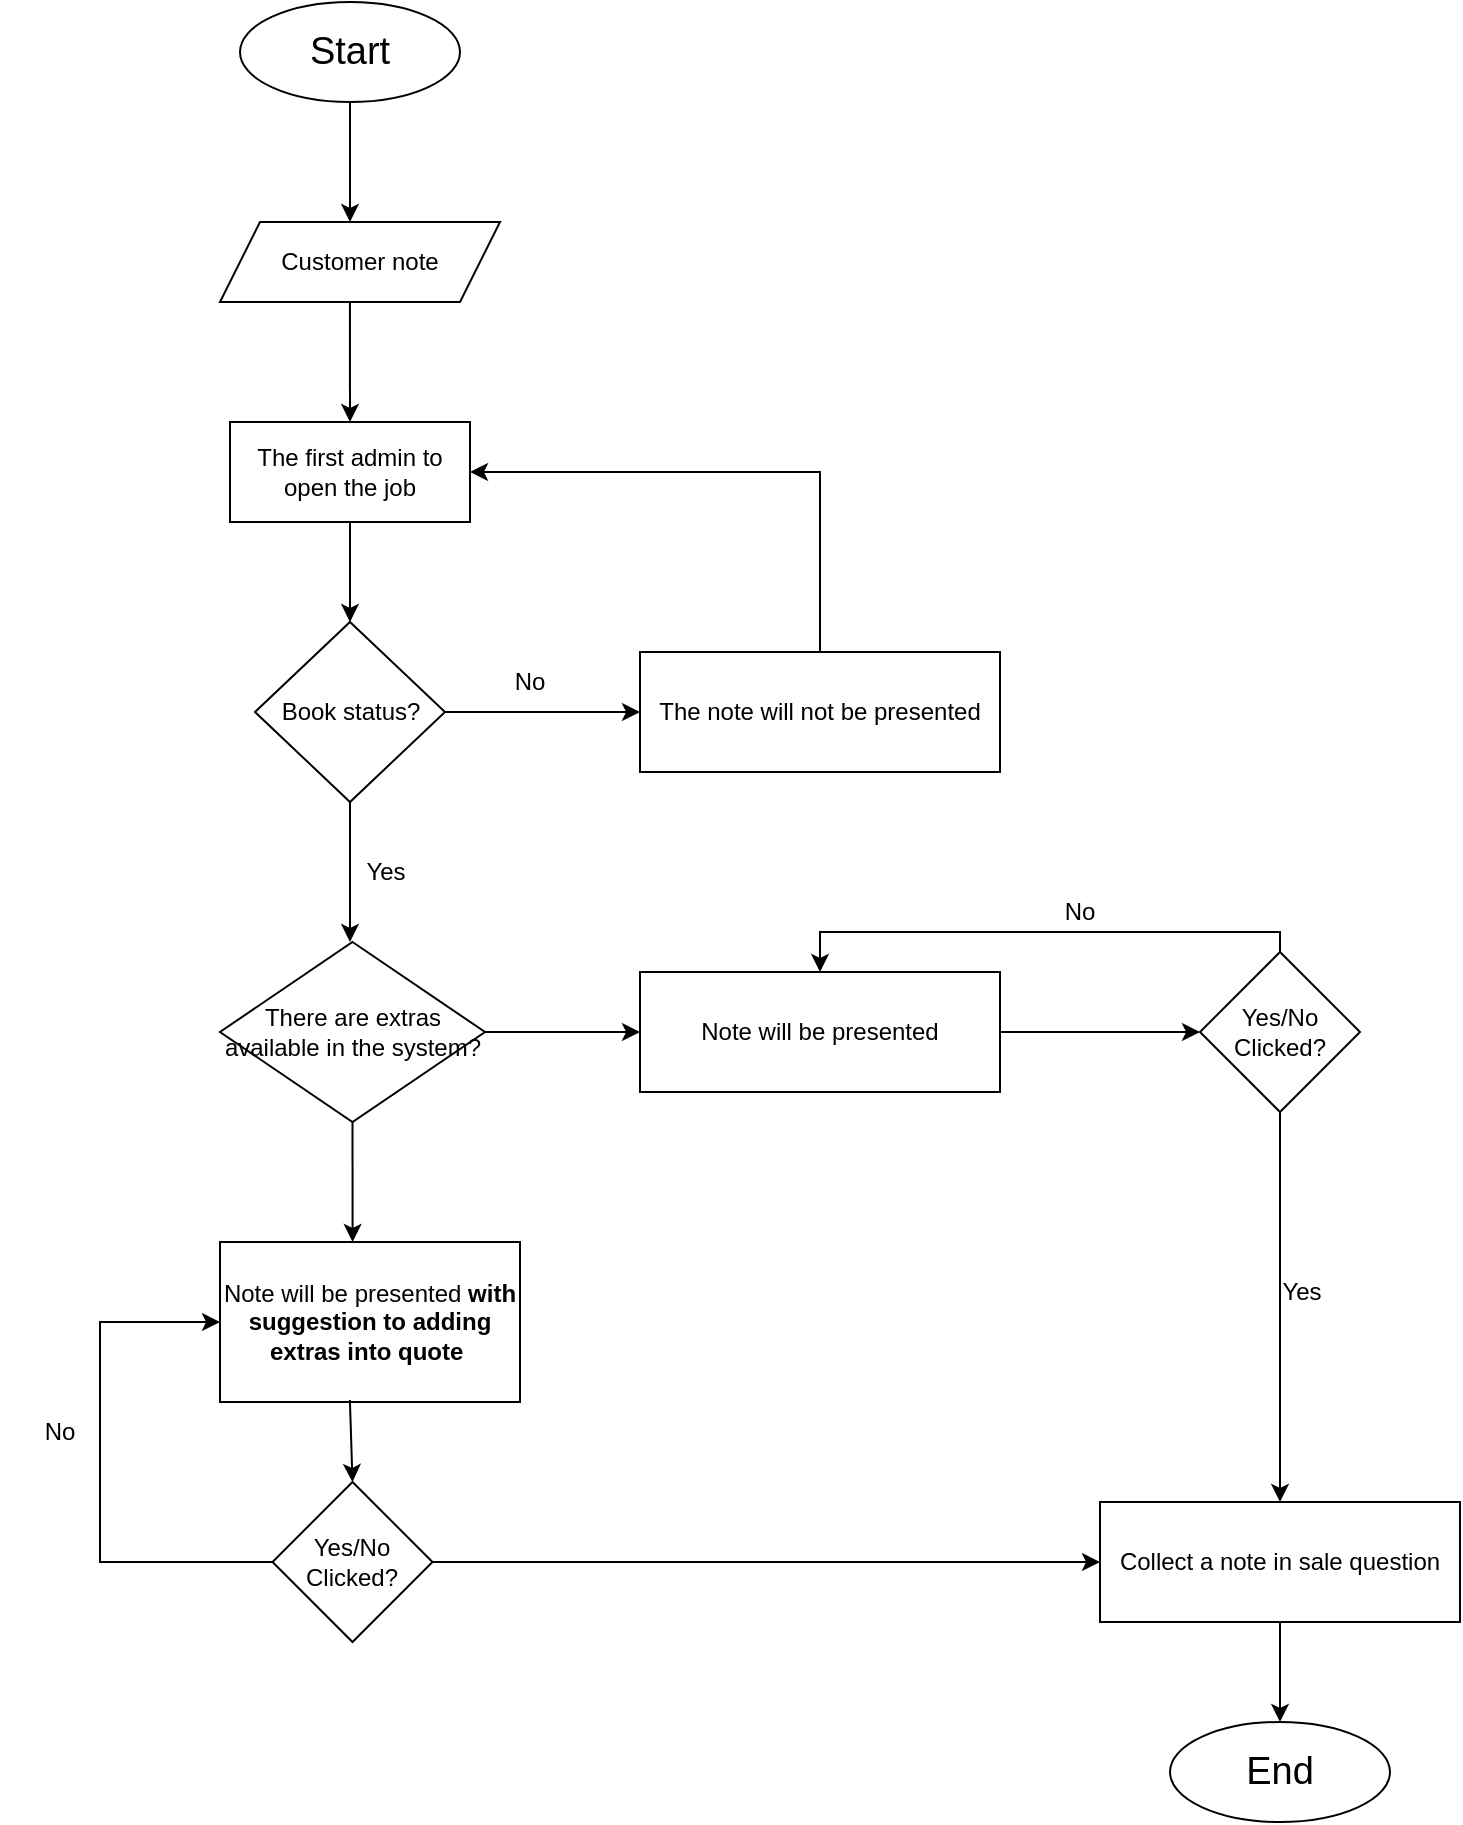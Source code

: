 <mxfile version="21.7.1" type="github">
  <diagram name="Page-1" id="k8T1qvBpEgV9LEcAZejO">
    <mxGraphModel dx="1434" dy="790" grid="1" gridSize="10" guides="1" tooltips="1" connect="1" arrows="1" fold="1" page="1" pageScale="1" pageWidth="850" pageHeight="1100" math="0" shadow="0">
      <root>
        <mxCell id="0" />
        <mxCell id="1" parent="0" />
        <mxCell id="4dlJ88uGRAiVRXG5K3-k-2" value="&lt;font style=&quot;font-size: 19px;&quot;&gt;Start&lt;/font&gt;" style="ellipse;whiteSpace=wrap;html=1;" vertex="1" parent="1">
          <mxGeometry x="310" y="50" width="110" height="50" as="geometry" />
        </mxCell>
        <mxCell id="4dlJ88uGRAiVRXG5K3-k-3" value="" style="endArrow=classic;html=1;rounded=0;exitX=0.5;exitY=1;exitDx=0;exitDy=0;" edge="1" parent="1" source="4dlJ88uGRAiVRXG5K3-k-2">
          <mxGeometry width="50" height="50" relative="1" as="geometry">
            <mxPoint x="470" y="210" as="sourcePoint" />
            <mxPoint x="365" y="160" as="targetPoint" />
          </mxGeometry>
        </mxCell>
        <mxCell id="4dlJ88uGRAiVRXG5K3-k-5" value="Customer note" style="shape=parallelogram;perimeter=parallelogramPerimeter;whiteSpace=wrap;html=1;fixedSize=1;" vertex="1" parent="1">
          <mxGeometry x="300" y="160" width="140" height="40" as="geometry" />
        </mxCell>
        <mxCell id="4dlJ88uGRAiVRXG5K3-k-6" value="The first admin to open the job" style="rounded=0;whiteSpace=wrap;html=1;" vertex="1" parent="1">
          <mxGeometry x="305" y="260" width="120" height="50" as="geometry" />
        </mxCell>
        <mxCell id="4dlJ88uGRAiVRXG5K3-k-7" value="" style="endArrow=classic;html=1;rounded=0;exitX=0.464;exitY=1;exitDx=0;exitDy=0;exitPerimeter=0;" edge="1" parent="1" source="4dlJ88uGRAiVRXG5K3-k-5">
          <mxGeometry width="50" height="50" relative="1" as="geometry">
            <mxPoint x="470" y="210" as="sourcePoint" />
            <mxPoint x="365" y="260" as="targetPoint" />
          </mxGeometry>
        </mxCell>
        <mxCell id="4dlJ88uGRAiVRXG5K3-k-8" value="" style="endArrow=classic;html=1;rounded=0;exitX=0.5;exitY=1;exitDx=0;exitDy=0;" edge="1" parent="1" source="4dlJ88uGRAiVRXG5K3-k-6">
          <mxGeometry width="50" height="50" relative="1" as="geometry">
            <mxPoint x="380" y="370" as="sourcePoint" />
            <mxPoint x="365" y="360" as="targetPoint" />
          </mxGeometry>
        </mxCell>
        <mxCell id="4dlJ88uGRAiVRXG5K3-k-9" value="Book status?" style="rhombus;whiteSpace=wrap;html=1;" vertex="1" parent="1">
          <mxGeometry x="317.5" y="360" width="95" height="90" as="geometry" />
        </mxCell>
        <mxCell id="4dlJ88uGRAiVRXG5K3-k-10" value="" style="endArrow=classic;html=1;rounded=0;exitX=1;exitY=0.5;exitDx=0;exitDy=0;entryX=0;entryY=0.5;entryDx=0;entryDy=0;" edge="1" parent="1" source="4dlJ88uGRAiVRXG5K3-k-9" target="4dlJ88uGRAiVRXG5K3-k-11">
          <mxGeometry width="50" height="50" relative="1" as="geometry">
            <mxPoint x="410" y="410" as="sourcePoint" />
            <mxPoint x="480" y="405" as="targetPoint" />
          </mxGeometry>
        </mxCell>
        <mxCell id="4dlJ88uGRAiVRXG5K3-k-11" value="The note will not be presented" style="rounded=0;whiteSpace=wrap;html=1;" vertex="1" parent="1">
          <mxGeometry x="510" y="375" width="180" height="60" as="geometry" />
        </mxCell>
        <mxCell id="4dlJ88uGRAiVRXG5K3-k-12" value="" style="endArrow=classic;html=1;rounded=0;entryX=1;entryY=0.5;entryDx=0;entryDy=0;exitX=0.5;exitY=0;exitDx=0;exitDy=0;edgeStyle=orthogonalEdgeStyle;" edge="1" parent="1" source="4dlJ88uGRAiVRXG5K3-k-11" target="4dlJ88uGRAiVRXG5K3-k-6">
          <mxGeometry width="50" height="50" relative="1" as="geometry">
            <mxPoint x="570" y="370" as="sourcePoint" />
            <mxPoint x="620" y="320" as="targetPoint" />
          </mxGeometry>
        </mxCell>
        <mxCell id="4dlJ88uGRAiVRXG5K3-k-13" value="No" style="text;html=1;strokeColor=none;fillColor=none;align=center;verticalAlign=middle;whiteSpace=wrap;rounded=0;" vertex="1" parent="1">
          <mxGeometry x="425" y="375" width="60" height="30" as="geometry" />
        </mxCell>
        <mxCell id="4dlJ88uGRAiVRXG5K3-k-16" value="" style="endArrow=classic;html=1;rounded=0;exitX=0.5;exitY=1;exitDx=0;exitDy=0;" edge="1" parent="1" source="4dlJ88uGRAiVRXG5K3-k-9">
          <mxGeometry width="50" height="50" relative="1" as="geometry">
            <mxPoint x="390" y="530" as="sourcePoint" />
            <mxPoint x="365" y="520" as="targetPoint" />
          </mxGeometry>
        </mxCell>
        <mxCell id="4dlJ88uGRAiVRXG5K3-k-17" value="There are extras available in the system?" style="rhombus;whiteSpace=wrap;html=1;" vertex="1" parent="1">
          <mxGeometry x="300" y="520" width="132.5" height="90" as="geometry" />
        </mxCell>
        <mxCell id="4dlJ88uGRAiVRXG5K3-k-18" value="Yes" style="text;html=1;strokeColor=none;fillColor=none;align=center;verticalAlign=middle;whiteSpace=wrap;rounded=0;" vertex="1" parent="1">
          <mxGeometry x="352.5" y="470" width="60" height="30" as="geometry" />
        </mxCell>
        <mxCell id="4dlJ88uGRAiVRXG5K3-k-19" value="" style="endArrow=classic;html=1;rounded=0;exitX=1;exitY=0.5;exitDx=0;exitDy=0;entryX=0;entryY=0.5;entryDx=0;entryDy=0;" edge="1" parent="1" source="4dlJ88uGRAiVRXG5K3-k-17" target="4dlJ88uGRAiVRXG5K3-k-21">
          <mxGeometry width="50" height="50" relative="1" as="geometry">
            <mxPoint x="450" y="580" as="sourcePoint" />
            <mxPoint x="510" y="565" as="targetPoint" />
          </mxGeometry>
        </mxCell>
        <mxCell id="4dlJ88uGRAiVRXG5K3-k-21" value="Note will be presented" style="rounded=0;whiteSpace=wrap;html=1;" vertex="1" parent="1">
          <mxGeometry x="510" y="535" width="180" height="60" as="geometry" />
        </mxCell>
        <mxCell id="4dlJ88uGRAiVRXG5K3-k-23" value="" style="endArrow=classic;html=1;rounded=0;exitX=0.5;exitY=1;exitDx=0;exitDy=0;entryX=0.442;entryY=0;entryDx=0;entryDy=0;entryPerimeter=0;" edge="1" parent="1" source="4dlJ88uGRAiVRXG5K3-k-17" target="4dlJ88uGRAiVRXG5K3-k-24">
          <mxGeometry width="50" height="50" relative="1" as="geometry">
            <mxPoint x="420" y="670" as="sourcePoint" />
            <mxPoint x="374" y="680" as="targetPoint" />
          </mxGeometry>
        </mxCell>
        <mxCell id="4dlJ88uGRAiVRXG5K3-k-24" value="Note will be presented &lt;b&gt;with suggestion to adding extras into quote&amp;nbsp;&lt;/b&gt;" style="rounded=0;whiteSpace=wrap;html=1;" vertex="1" parent="1">
          <mxGeometry x="300" y="670" width="150" height="80" as="geometry" />
        </mxCell>
        <mxCell id="4dlJ88uGRAiVRXG5K3-k-25" value="" style="endArrow=classic;html=1;rounded=0;exitX=1;exitY=0.5;exitDx=0;exitDy=0;entryX=0;entryY=0.5;entryDx=0;entryDy=0;" edge="1" parent="1" source="4dlJ88uGRAiVRXG5K3-k-21">
          <mxGeometry width="50" height="50" relative="1" as="geometry">
            <mxPoint x="690" y="570" as="sourcePoint" />
            <mxPoint x="790" y="565" as="targetPoint" />
          </mxGeometry>
        </mxCell>
        <mxCell id="4dlJ88uGRAiVRXG5K3-k-27" value="Yes/No Clicked?" style="rhombus;whiteSpace=wrap;html=1;" vertex="1" parent="1">
          <mxGeometry x="790" y="525" width="80" height="80" as="geometry" />
        </mxCell>
        <mxCell id="4dlJ88uGRAiVRXG5K3-k-28" value="" style="endArrow=classic;html=1;rounded=0;exitX=0.5;exitY=1;exitDx=0;exitDy=0;entryX=0.5;entryY=0;entryDx=0;entryDy=0;" edge="1" parent="1" source="4dlJ88uGRAiVRXG5K3-k-27" target="4dlJ88uGRAiVRXG5K3-k-30">
          <mxGeometry width="50" height="50" relative="1" as="geometry">
            <mxPoint x="890" y="560" as="sourcePoint" />
            <mxPoint x="830" y="660" as="targetPoint" />
          </mxGeometry>
        </mxCell>
        <mxCell id="4dlJ88uGRAiVRXG5K3-k-30" value="Collect a note in sale question" style="rounded=0;whiteSpace=wrap;html=1;" vertex="1" parent="1">
          <mxGeometry x="740" y="800" width="180" height="60" as="geometry" />
        </mxCell>
        <mxCell id="4dlJ88uGRAiVRXG5K3-k-31" value="" style="endArrow=classic;html=1;rounded=0;exitX=0.5;exitY=0;exitDx=0;exitDy=0;entryX=0.5;entryY=0;entryDx=0;entryDy=0;edgeStyle=orthogonalEdgeStyle;" edge="1" parent="1" source="4dlJ88uGRAiVRXG5K3-k-27" target="4dlJ88uGRAiVRXG5K3-k-21">
          <mxGeometry width="50" height="50" relative="1" as="geometry">
            <mxPoint x="820" y="520" as="sourcePoint" />
            <mxPoint x="870" y="470" as="targetPoint" />
          </mxGeometry>
        </mxCell>
        <mxCell id="4dlJ88uGRAiVRXG5K3-k-32" value="Yes" style="text;html=1;strokeColor=none;fillColor=none;align=center;verticalAlign=middle;whiteSpace=wrap;rounded=0;" vertex="1" parent="1">
          <mxGeometry x="811" y="680" width="60" height="30" as="geometry" />
        </mxCell>
        <mxCell id="4dlJ88uGRAiVRXG5K3-k-33" value="No" style="text;html=1;strokeColor=none;fillColor=none;align=center;verticalAlign=middle;whiteSpace=wrap;rounded=0;" vertex="1" parent="1">
          <mxGeometry x="700" y="490" width="60" height="30" as="geometry" />
        </mxCell>
        <mxCell id="4dlJ88uGRAiVRXG5K3-k-34" value="" style="endArrow=classic;html=1;rounded=0;exitX=0.5;exitY=1;exitDx=0;exitDy=0;entryX=0.5;entryY=0;entryDx=0;entryDy=0;" edge="1" parent="1" source="4dlJ88uGRAiVRXG5K3-k-30" target="4dlJ88uGRAiVRXG5K3-k-35">
          <mxGeometry width="50" height="50" relative="1" as="geometry">
            <mxPoint x="830" y="890" as="sourcePoint" />
            <mxPoint x="830" y="880" as="targetPoint" />
          </mxGeometry>
        </mxCell>
        <mxCell id="4dlJ88uGRAiVRXG5K3-k-35" value="&lt;font style=&quot;font-size: 19px;&quot;&gt;End&lt;/font&gt;" style="ellipse;whiteSpace=wrap;html=1;" vertex="1" parent="1">
          <mxGeometry x="775" y="910" width="110" height="50" as="geometry" />
        </mxCell>
        <mxCell id="4dlJ88uGRAiVRXG5K3-k-37" value="Yes/No Clicked?" style="rhombus;whiteSpace=wrap;html=1;" vertex="1" parent="1">
          <mxGeometry x="326.25" y="790" width="80" height="80" as="geometry" />
        </mxCell>
        <mxCell id="4dlJ88uGRAiVRXG5K3-k-38" value="" style="endArrow=classic;html=1;rounded=0;exitX=0.433;exitY=0.988;exitDx=0;exitDy=0;entryX=0.5;entryY=0;entryDx=0;entryDy=0;exitPerimeter=0;" edge="1" parent="1" source="4dlJ88uGRAiVRXG5K3-k-24" target="4dlJ88uGRAiVRXG5K3-k-37">
          <mxGeometry width="50" height="50" relative="1" as="geometry">
            <mxPoint x="480" y="780" as="sourcePoint" />
            <mxPoint x="530" y="730" as="targetPoint" />
          </mxGeometry>
        </mxCell>
        <mxCell id="4dlJ88uGRAiVRXG5K3-k-40" value="No" style="text;html=1;strokeColor=none;fillColor=none;align=center;verticalAlign=middle;whiteSpace=wrap;rounded=0;" vertex="1" parent="1">
          <mxGeometry x="190" y="750" width="60" height="30" as="geometry" />
        </mxCell>
        <mxCell id="4dlJ88uGRAiVRXG5K3-k-41" value="" style="endArrow=classic;html=1;rounded=0;exitX=1;exitY=0.5;exitDx=0;exitDy=0;entryX=0;entryY=0.5;entryDx=0;entryDy=0;" edge="1" parent="1" source="4dlJ88uGRAiVRXG5K3-k-37" target="4dlJ88uGRAiVRXG5K3-k-30">
          <mxGeometry width="50" height="50" relative="1" as="geometry">
            <mxPoint x="460" y="840" as="sourcePoint" />
            <mxPoint x="730" y="830" as="targetPoint" />
          </mxGeometry>
        </mxCell>
        <mxCell id="4dlJ88uGRAiVRXG5K3-k-43" value="" style="endArrow=classic;html=1;rounded=0;exitX=0;exitY=0.5;exitDx=0;exitDy=0;entryX=0;entryY=0.5;entryDx=0;entryDy=0;edgeStyle=orthogonalEdgeStyle;" edge="1" parent="1" source="4dlJ88uGRAiVRXG5K3-k-37" target="4dlJ88uGRAiVRXG5K3-k-24">
          <mxGeometry width="50" height="50" relative="1" as="geometry">
            <mxPoint x="270" y="830" as="sourcePoint" />
            <mxPoint x="320" y="780" as="targetPoint" />
            <Array as="points">
              <mxPoint x="240" y="830" />
              <mxPoint x="240" y="710" />
            </Array>
          </mxGeometry>
        </mxCell>
      </root>
    </mxGraphModel>
  </diagram>
</mxfile>
